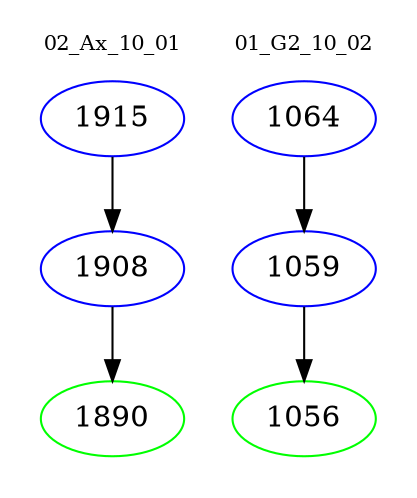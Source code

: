 digraph{
subgraph cluster_0 {
color = white
label = "02_Ax_10_01";
fontsize=10;
T0_1915 [label="1915", color="blue"]
T0_1915 -> T0_1908 [color="black"]
T0_1908 [label="1908", color="blue"]
T0_1908 -> T0_1890 [color="black"]
T0_1890 [label="1890", color="green"]
}
subgraph cluster_1 {
color = white
label = "01_G2_10_02";
fontsize=10;
T1_1064 [label="1064", color="blue"]
T1_1064 -> T1_1059 [color="black"]
T1_1059 [label="1059", color="blue"]
T1_1059 -> T1_1056 [color="black"]
T1_1056 [label="1056", color="green"]
}
}
